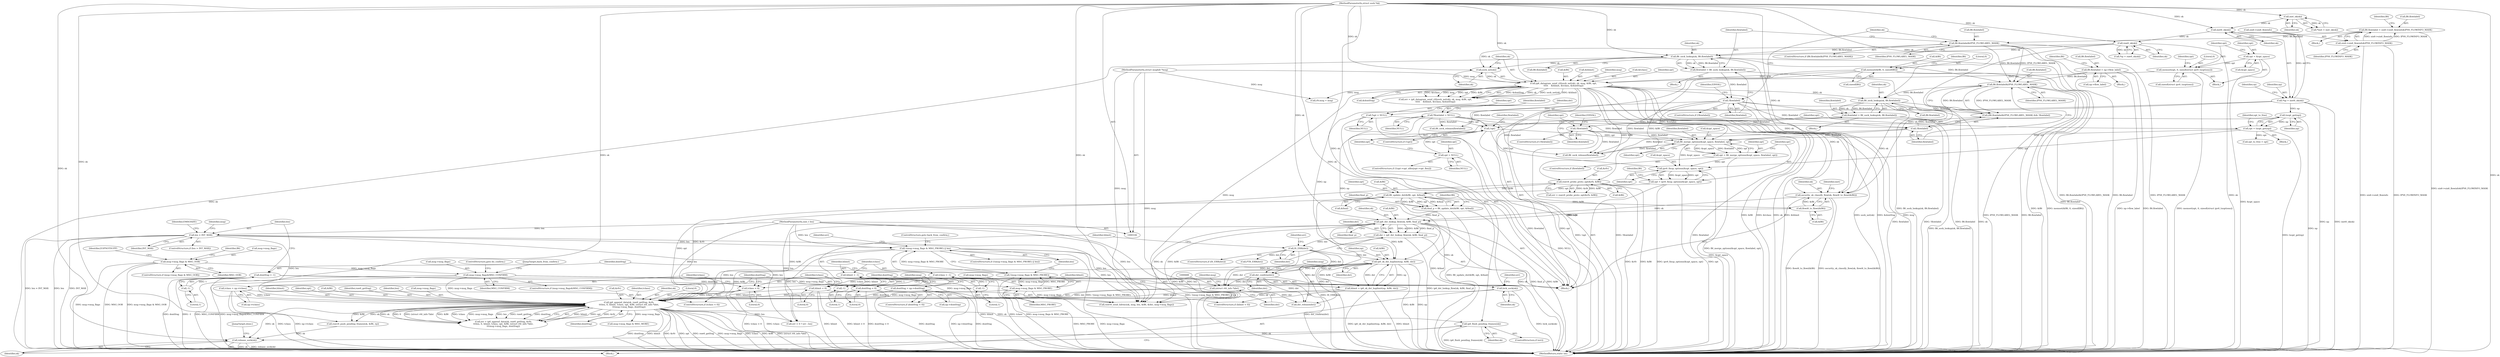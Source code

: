 digraph "0_linux_45f6fad84cc305103b28d73482b344d7f5b76f39_13@pointer" {
"1000696" [label="(Call,ip6_flush_pending_frames(sk))"];
"1000675" [label="(Call,ip6_append_data(sk, raw6_getfrag, &rfv,\n\t\t\tlen, 0, hlimit, tclass, opt, &fl6, (struct rt6_info *)dst,\n\t\t\tmsg->msg_flags, dontfrag))"];
"1000671" [label="(Call,lock_sock(sk))"];
"1000601" [label="(Call,ip6_dst_lookup_flow(sk, &fl6, final_p))"];
"1000585" [label="(Call,security_sk_classify_flow(sk, flowi6_to_flowi(&fl6)))"];
"1000397" [label="(Call,ip6_datagram_send_ctl(sock_net(sk), sk, msg, &fl6, opt,\n\t\t\t\t\t    &hlimit, &tclass, &dontfrag))"];
"1000398" [label="(Call,sock_net(sk))"];
"1000132" [label="(Call,raw6_sk(sk))"];
"1000127" [label="(Call,inet6_sk(sk))"];
"1000122" [label="(Call,inet_sk(sk))"];
"1000107" [label="(MethodParameterIn,struct sock *sk)"];
"1000283" [label="(Call,fl6_sock_lookup(sk, fl6.flowlabel))"];
"1000275" [label="(Call,fl6.flowlabel&IPV6_FLOWLABEL_MASK)"];
"1000265" [label="(Call,fl6.flowlabel = sin6->sin6_flowinfo&IPV6_FLOWINFO_MASK)"];
"1000269" [label="(Call,sin6->sin6_flowinfo&IPV6_FLOWINFO_MASK)"];
"1000108" [label="(MethodParameterIn,struct msghdr *msg)"];
"1000187" [label="(Call,memset(&fl6, 0, sizeof(fl6)))"];
"1000384" [label="(Call,memset(opt, 0, sizeof(struct ipv6_txoptions)))"];
"1000380" [label="(Call,opt = &opt_space)"];
"1000432" [label="(Call,fl6_sock_lookup(sk, fl6.flowlabel))"];
"1000422" [label="(Call,fl6.flowlabel&IPV6_FLOWLABEL_MASK)"];
"1000355" [label="(Call,fl6.flowlabel = np->flow_label)"];
"1000587" [label="(Call,flowi6_to_flowi(&fl6))"];
"1000548" [label="(Call,fl6_update_dst(&fl6, opt, &final))"];
"1000498" [label="(Call,rawv6_probe_proto_opt(&rfv, &fl6))"];
"1000475" [label="(Call,opt = ipv6_fixup_options(&opt_space, opt))"];
"1000477" [label="(Call,ipv6_fixup_options(&opt_space, opt))"];
"1000470" [label="(Call,fl6_merge_options(&opt_space, flowlabel, opt))"];
"1000427" [label="(Call,!flowlabel)"];
"1000289" [label="(Call,!flowlabel)"];
"1000281" [label="(Call,flowlabel = fl6_sock_lookup(sk, fl6.flowlabel))"];
"1000139" [label="(Call,*flowlabel = NULL)"];
"1000438" [label="(Call,!flowlabel)"];
"1000430" [label="(Call,flowlabel = fl6_sock_lookup(sk, fl6.flowlabel))"];
"1000456" [label="(Call,!opt)"];
"1000452" [label="(Call,opt = NULL)"];
"1000135" [label="(Call,*opt = NULL)"];
"1000459" [label="(Call,opt = txopt_get(np))"];
"1000461" [label="(Call,txopt_get(np))"];
"1000125" [label="(Call,*np = inet6_sk(sk))"];
"1000468" [label="(Call,opt = fl6_merge_options(&opt_space, flowlabel, opt))"];
"1000546" [label="(Call,final_p = fl6_update_dst(&fl6, opt, &final))"];
"1000734" [label="(Call,!(msg->msg_flags & MSG_PROBE) || len)"];
"1000735" [label="(Call,!(msg->msg_flags & MSG_PROBE))"];
"1000736" [label="(Call,msg->msg_flags & MSG_PROBE)"];
"1000645" [label="(Call,msg->msg_flags&MSG_CONFIRM)"];
"1000179" [label="(Call,msg->msg_flags & MSG_OOB)"];
"1000172" [label="(Call,len > INT_MAX)"];
"1000109" [label="(MethodParameterIn,size_t len)"];
"1000616" [label="(Call,hlimit < 0)"];
"1000155" [label="(Call,hlimit = -1)"];
"1000157" [label="(Call,-1)"];
"1000619" [label="(Call,hlimit = ip6_sk_dst_hoplimit(np, &fl6, dst))"];
"1000621" [label="(Call,ip6_sk_dst_hoplimit(np, &fl6, dst))"];
"1000607" [label="(Call,IS_ERR(dst))"];
"1000599" [label="(Call,dst = ip6_dst_lookup_flow(sk, &fl6, final_p))"];
"1000630" [label="(Call,tclass = np->tclass)"];
"1000627" [label="(Call,tclass < 0)"];
"1000160" [label="(Call,tclass = -1)"];
"1000162" [label="(Call,-1)"];
"1000687" [label="(Call,(struct rt6_info *)dst)"];
"1000731" [label="(Call,dst_confirm(dst))"];
"1000639" [label="(Call,dontfrag = np->dontfrag)"];
"1000636" [label="(Call,dontfrag < 0)"];
"1000165" [label="(Call,dontfrag = -1)"];
"1000167" [label="(Call,-1)"];
"1000713" [label="(Call,release_sock(sk))"];
"1000716" [label="(Call,dst_release(dst))"];
"1000586" [label="(Identifier,sk)"];
"1000672" [label="(Identifier,sk)"];
"1000674" [label="(Identifier,err)"];
"1000647" [label="(Identifier,msg)"];
"1000416" [label="(Call,fl6_sock_release(flowlabel))"];
"1000714" [label="(Identifier,sk)"];
"1000587" [label="(Call,flowi6_to_flowi(&fl6))"];
"1000427" [label="(Call,!flowlabel)"];
"1000139" [label="(Call,*flowlabel = NULL)"];
"1000126" [label="(Identifier,np)"];
"1000177" [label="(Identifier,EMSGSIZE)"];
"1000127" [label="(Call,inet6_sk(sk))"];
"1000181" [label="(Identifier,msg)"];
"1000599" [label="(Call,dst = ip6_dst_lookup_flow(sk, &fl6, final_p))"];
"1000384" [label="(Call,memset(opt, 0, sizeof(struct ipv6_txoptions)))"];
"1000678" [label="(Call,&rfv)"];
"1000708" [label="(Call,rawv6_push_pending_frames(sk, &fl6, rp))"];
"1000628" [label="(Identifier,tclass)"];
"1000687" [label="(Call,(struct rt6_info *)dst)"];
"1000434" [label="(Call,fl6.flowlabel)"];
"1000135" [label="(Call,*opt = NULL)"];
"1000694" [label="(ControlStructure,if (err))"];
"1000398" [label="(Call,sock_net(sk))"];
"1000683" [label="(Identifier,tclass)"];
"1000733" [label="(ControlStructure,if (!(msg->msg_flags & MSG_PROBE) || len))"];
"1000264" [label="(Block,)"];
"1000461" [label="(Call,txopt_get(np))"];
"1000549" [label="(Call,&fl6)"];
"1000453" [label="(Identifier,opt)"];
"1000157" [label="(Call,-1)"];
"1000676" [label="(Identifier,sk)"];
"1000397" [label="(Call,ip6_datagram_send_ctl(sock_net(sk), sk, msg, &fl6, opt,\n\t\t\t\t\t    &hlimit, &tclass, &dontfrag))"];
"1000496" [label="(Call,err = rawv6_probe_proto_opt(&rfv, &fl6))"];
"1000131" [label="(Identifier,rp)"];
"1000293" [label="(Identifier,EINVAL)"];
"1000681" [label="(Literal,0)"];
"1000382" [label="(Call,&opt_space)"];
"1000421" [label="(Call,(fl6.flowlabel&IPV6_FLOWLABEL_MASK) && !flowlabel)"];
"1000645" [label="(Call,msg->msg_flags&MSG_CONFIRM)"];
"1000546" [label="(Call,final_p = fl6_update_dst(&fl6, opt, &final))"];
"1000724" [label="(Call,err < 0 ? err : len)"];
"1000467" [label="(Identifier,flowlabel)"];
"1000608" [label="(Identifier,dst)"];
"1000277" [label="(Identifier,fl6)"];
"1000747" [label="(MethodReturn,static int)"];
"1000158" [label="(Literal,1)"];
"1000626" [label="(ControlStructure,if (tclass < 0))"];
"1000132" [label="(Call,raw6_sk(sk))"];
"1000125" [label="(Call,*np = inet6_sk(sk))"];
"1000402" [label="(Call,&fl6)"];
"1000689" [label="(Identifier,dst)"];
"1000183" [label="(Identifier,MSG_OOB)"];
"1000443" [label="(ControlStructure,if (!(opt->opt_nflen|opt->opt_flen)))"];
"1000639" [label="(Call,dontfrag = np->dontfrag)"];
"1000144" [label="(Identifier,dst)"];
"1000161" [label="(Identifier,tclass)"];
"1000732" [label="(Identifier,dst)"];
"1000428" [label="(Identifier,flowlabel)"];
"1000696" [label="(Call,ip6_flush_pending_frames(sk))"];
"1000400" [label="(Identifier,sk)"];
"1000649" [label="(Identifier,MSG_CONFIRM)"];
"1000737" [label="(Call,msg->msg_flags)"];
"1000178" [label="(ControlStructure,if (msg->msg_flags & MSG_OOB))"];
"1000629" [label="(Literal,0)"];
"1000632" [label="(Call,np->tclass)"];
"1000719" [label="(Call,fl6_sock_release(flowlabel))"];
"1000422" [label="(Call,fl6.flowlabel&IPV6_FLOWLABEL_MASK)"];
"1000437" [label="(ControlStructure,if (!flowlabel))"];
"1000644" [label="(ControlStructure,if (msg->msg_flags&MSG_CONFIRM))"];
"1000385" [label="(Identifier,opt)"];
"1000459" [label="(Call,opt = txopt_get(np))"];
"1000592" [label="(Identifier,inet)"];
"1000110" [label="(Block,)"];
"1000473" [label="(Identifier,flowlabel)"];
"1000651" [label="(JumpTarget,back_from_confirm:)"];
"1000697" [label="(Identifier,sk)"];
"1000735" [label="(Call,!(msg->msg_flags & MSG_PROBE))"];
"1000611" [label="(Identifier,err)"];
"1000471" [label="(Call,&opt_space)"];
"1000432" [label="(Call,fl6_sock_lookup(sk, fl6.flowlabel))"];
"1000405" [label="(Call,&hlimit)"];
"1000673" [label="(Call,err = ip6_append_data(sk, raw6_getfrag, &rfv,\n\t\t\tlen, 0, hlimit, tclass, opt, &fl6, (struct rt6_info *)dst,\n\t\t\tmsg->msg_flags, dontfrag))"];
"1000187" [label="(Call,memset(&fl6, 0, sizeof(fl6)))"];
"1000636" [label="(Call,dontfrag < 0)"];
"1000477" [label="(Call,ipv6_fixup_options(&opt_space, opt))"];
"1000265" [label="(Call,fl6.flowlabel = sin6->sin6_flowinfo&IPV6_FLOWINFO_MASK)"];
"1000269" [label="(Call,sin6->sin6_flowinfo&IPV6_FLOWINFO_MASK)"];
"1000454" [label="(Identifier,NULL)"];
"1000635" [label="(ControlStructure,if (dontfrag < 0))"];
"1000190" [label="(Literal,0)"];
"1000617" [label="(Identifier,hlimit)"];
"1000160" [label="(Call,tclass = -1)"];
"1000166" [label="(Identifier,dontfrag)"];
"1000356" [label="(Call,fl6.flowlabel)"];
"1000174" [label="(Identifier,INT_MAX)"];
"1000167" [label="(Call,-1)"];
"1000631" [label="(Identifier,tclass)"];
"1000130" [label="(Call,*rp = raw6_sk(sk))"];
"1000486" [label="(Call,rfv.msg = msg)"];
"1000387" [label="(Call,sizeof(struct ipv6_txoptions))"];
"1000501" [label="(Call,&fl6)"];
"1000423" [label="(Call,fl6.flowlabel)"];
"1000691" [label="(Identifier,msg)"];
"1000671" [label="(Call,lock_sock(sk))"];
"1000168" [label="(Literal,1)"];
"1000288" [label="(ControlStructure,if (!flowlabel))"];
"1000107" [label="(MethodParameterIn,struct sock *sk)"];
"1000188" [label="(Call,&fl6)"];
"1000447" [label="(Identifier,opt)"];
"1000455" [label="(ControlStructure,if (!opt))"];
"1000483" [label="(Identifier,fl6)"];
"1000180" [label="(Call,msg->msg_flags)"];
"1000468" [label="(Call,opt = fl6_merge_options(&opt_space, flowlabel, opt))"];
"1000715" [label="(JumpTarget,done:)"];
"1000638" [label="(Literal,0)"];
"1000133" [label="(Identifier,sk)"];
"1000275" [label="(Call,fl6.flowlabel&IPV6_FLOWLABEL_MASK)"];
"1000426" [label="(Identifier,IPV6_FLOWLABEL_MASK)"];
"1000738" [label="(Identifier,msg)"];
"1000616" [label="(Call,hlimit < 0)"];
"1000620" [label="(Identifier,hlimit)"];
"1000109" [label="(MethodParameterIn,size_t len)"];
"1000386" [label="(Literal,0)"];
"1000740" [label="(Identifier,MSG_PROBE)"];
"1000399" [label="(Identifier,sk)"];
"1000618" [label="(Literal,0)"];
"1000607" [label="(Call,IS_ERR(dst))"];
"1000460" [label="(Identifier,opt)"];
"1000136" [label="(Identifier,opt)"];
"1000279" [label="(Identifier,IPV6_FLOWLABEL_MASK)"];
"1000693" [label="(Identifier,dontfrag)"];
"1000155" [label="(Call,hlimit = -1)"];
"1000547" [label="(Identifier,final_p)"];
"1000137" [label="(Identifier,NULL)"];
"1000701" [label="(Call,msg->msg_flags & MSG_MORE)"];
"1000627" [label="(Call,tclass < 0)"];
"1000381" [label="(Identifier,opt)"];
"1000433" [label="(Identifier,sk)"];
"1000637" [label="(Identifier,dontfrag)"];
"1000123" [label="(Identifier,sk)"];
"1000283" [label="(Call,fl6_sock_lookup(sk, fl6.flowlabel))"];
"1000552" [label="(Call,&final)"];
"1000281" [label="(Call,flowlabel = fl6_sock_lookup(sk, fl6.flowlabel))"];
"1000120" [label="(Call,*inet = inet_sk(sk))"];
"1000682" [label="(Identifier,hlimit)"];
"1000401" [label="(Identifier,msg)"];
"1000476" [label="(Identifier,opt)"];
"1000431" [label="(Identifier,flowlabel)"];
"1000463" [label="(Call,opt_to_free = opt)"];
"1000162" [label="(Call,-1)"];
"1000407" [label="(Call,&tclass)"];
"1000359" [label="(Call,np->flow_label)"];
"1000615" [label="(ControlStructure,if (hlimit < 0))"];
"1000442" [label="(Identifier,EINVAL)"];
"1000548" [label="(Call,fl6_update_dst(&fl6, opt, &final))"];
"1000276" [label="(Call,fl6.flowlabel)"];
"1000355" [label="(Call,fl6.flowlabel = np->flow_label)"];
"1000456" [label="(Call,!opt)"];
"1000734" [label="(Call,!(msg->msg_flags & MSG_PROBE) || len)"];
"1000646" [label="(Call,msg->msg_flags)"];
"1000658" [label="(Call,rawv6_send_hdrinc(sk, msg, len, &fl6, &dst, msg->msg_flags))"];
"1000334" [label="(Block,)"];
"1000273" [label="(Identifier,IPV6_FLOWINFO_MASK)"];
"1000605" [label="(Identifier,final_p)"];
"1000602" [label="(Identifier,sk)"];
"1000558" [label="(Identifier,fl6)"];
"1000731" [label="(Call,dst_confirm(dst))"];
"1000480" [label="(Identifier,opt)"];
"1000457" [label="(Identifier,opt)"];
"1000462" [label="(Identifier,np)"];
"1000600" [label="(Identifier,dst)"];
"1000744" [label="(Identifier,err)"];
"1000195" [label="(Identifier,fl6)"];
"1000475" [label="(Call,opt = ipv6_fixup_options(&opt_space, opt))"];
"1000298" [label="(Identifier,sk)"];
"1000619" [label="(Call,hlimit = ip6_sk_dst_hoplimit(np, &fl6, dst))"];
"1000603" [label="(Call,&fl6)"];
"1000588" [label="(Call,&fl6)"];
"1000140" [label="(Identifier,flowlabel)"];
"1000742" [label="(ControlStructure,goto back_from_confirm;)"];
"1000391" [label="(Identifier,opt)"];
"1000430" [label="(Call,flowlabel = fl6_sock_lookup(sk, fl6.flowlabel))"];
"1000179" [label="(Call,msg->msg_flags & MSG_OOB)"];
"1000736" [label="(Call,msg->msg_flags & MSG_PROBE)"];
"1000290" [label="(Identifier,flowlabel)"];
"1000466" [label="(ControlStructure,if (flowlabel))"];
"1000621" [label="(Call,ip6_sk_dst_hoplimit(np, &fl6, dst))"];
"1000641" [label="(Call,np->dontfrag)"];
"1000630" [label="(Call,tclass = np->tclass)"];
"1000128" [label="(Identifier,sk)"];
"1000458" [label="(Block,)"];
"1000429" [label="(Block,)"];
"1000438" [label="(Call,!flowlabel)"];
"1000670" [label="(Block,)"];
"1000280" [label="(Block,)"];
"1000365" [label="(Identifier,fl6)"];
"1000684" [label="(Identifier,opt)"];
"1000379" [label="(Block,)"];
"1000498" [label="(Call,rawv6_probe_proto_opt(&rfv, &fl6))"];
"1000685" [label="(Call,&fl6)"];
"1000186" [label="(Identifier,EOPNOTSUPP)"];
"1000677" [label="(Identifier,raw6_getfrag)"];
"1000171" [label="(ControlStructure,if (len > INT_MAX))"];
"1000499" [label="(Call,&rfv)"];
"1000156" [label="(Identifier,hlimit)"];
"1000675" [label="(Call,ip6_append_data(sk, raw6_getfrag, &rfv,\n\t\t\tlen, 0, hlimit, tclass, opt, &fl6, (struct rt6_info *)dst,\n\t\t\tmsg->msg_flags, dontfrag))"];
"1000270" [label="(Call,sin6->sin6_flowinfo)"];
"1000650" [label="(ControlStructure,goto do_confirm;)"];
"1000173" [label="(Identifier,len)"];
"1000172" [label="(Call,len > INT_MAX)"];
"1000640" [label="(Identifier,dontfrag)"];
"1000122" [label="(Call,inet_sk(sk))"];
"1000439" [label="(Identifier,flowlabel)"];
"1000606" [label="(ControlStructure,if (IS_ERR(dst)))"];
"1000141" [label="(Identifier,NULL)"];
"1000741" [label="(Identifier,len)"];
"1000163" [label="(Literal,1)"];
"1000404" [label="(Identifier,opt)"];
"1000551" [label="(Identifier,opt)"];
"1000452" [label="(Call,opt = NULL)"];
"1000469" [label="(Identifier,opt)"];
"1000622" [label="(Identifier,np)"];
"1000623" [label="(Call,&fl6)"];
"1000601" [label="(Call,ip6_dst_lookup_flow(sk, &fl6, final_p))"];
"1000470" [label="(Call,fl6_merge_options(&opt_space, flowlabel, opt))"];
"1000409" [label="(Call,&dontfrag)"];
"1000284" [label="(Identifier,sk)"];
"1000464" [label="(Identifier,opt_to_free)"];
"1000380" [label="(Call,opt = &opt_space)"];
"1000478" [label="(Call,&opt_space)"];
"1000713" [label="(Call,release_sock(sk))"];
"1000189" [label="(Identifier,fl6)"];
"1000266" [label="(Call,fl6.flowlabel)"];
"1000625" [label="(Identifier,dst)"];
"1000680" [label="(Identifier,len)"];
"1000395" [label="(Call,err = ip6_datagram_send_ctl(sock_net(sk), sk, msg, &fl6, opt,\n\t\t\t\t\t    &hlimit, &tclass, &dontfrag))"];
"1000285" [label="(Call,fl6.flowlabel)"];
"1000612" [label="(Call,PTR_ERR(dst))"];
"1000474" [label="(Identifier,opt)"];
"1000165" [label="(Call,dontfrag = -1)"];
"1000690" [label="(Call,msg->msg_flags)"];
"1000585" [label="(Call,security_sk_classify_flow(sk, flowi6_to_flowi(&fl6)))"];
"1000108" [label="(MethodParameterIn,struct msghdr *msg)"];
"1000289" [label="(Call,!flowlabel)"];
"1000274" [label="(ControlStructure,if (fl6.flowlabel&IPV6_FLOWLABEL_MASK))"];
"1000191" [label="(Call,sizeof(fl6))"];
"1000282" [label="(Identifier,flowlabel)"];
"1000696" -> "1000694"  [label="AST: "];
"1000696" -> "1000697"  [label="CFG: "];
"1000697" -> "1000696"  [label="AST: "];
"1000714" -> "1000696"  [label="CFG: "];
"1000696" -> "1000747"  [label="DDG: ip6_flush_pending_frames(sk)"];
"1000675" -> "1000696"  [label="DDG: sk"];
"1000107" -> "1000696"  [label="DDG: sk"];
"1000696" -> "1000713"  [label="DDG: sk"];
"1000675" -> "1000673"  [label="AST: "];
"1000675" -> "1000693"  [label="CFG: "];
"1000676" -> "1000675"  [label="AST: "];
"1000677" -> "1000675"  [label="AST: "];
"1000678" -> "1000675"  [label="AST: "];
"1000680" -> "1000675"  [label="AST: "];
"1000681" -> "1000675"  [label="AST: "];
"1000682" -> "1000675"  [label="AST: "];
"1000683" -> "1000675"  [label="AST: "];
"1000684" -> "1000675"  [label="AST: "];
"1000685" -> "1000675"  [label="AST: "];
"1000687" -> "1000675"  [label="AST: "];
"1000690" -> "1000675"  [label="AST: "];
"1000693" -> "1000675"  [label="AST: "];
"1000673" -> "1000675"  [label="CFG: "];
"1000675" -> "1000747"  [label="DDG: dontfrag"];
"1000675" -> "1000747"  [label="DDG: hlimit"];
"1000675" -> "1000747"  [label="DDG: &rfv"];
"1000675" -> "1000747"  [label="DDG: opt"];
"1000675" -> "1000747"  [label="DDG: raw6_getfrag"];
"1000675" -> "1000747"  [label="DDG: msg->msg_flags"];
"1000675" -> "1000747"  [label="DDG: tclass"];
"1000675" -> "1000747"  [label="DDG: &fl6"];
"1000675" -> "1000747"  [label="DDG: (struct rt6_info *)dst"];
"1000675" -> "1000673"  [label="DDG: hlimit"];
"1000675" -> "1000673"  [label="DDG: opt"];
"1000675" -> "1000673"  [label="DDG: &rfv"];
"1000675" -> "1000673"  [label="DDG: sk"];
"1000675" -> "1000673"  [label="DDG: 0"];
"1000675" -> "1000673"  [label="DDG: (struct rt6_info *)dst"];
"1000675" -> "1000673"  [label="DDG: &fl6"];
"1000675" -> "1000673"  [label="DDG: tclass"];
"1000675" -> "1000673"  [label="DDG: msg->msg_flags"];
"1000675" -> "1000673"  [label="DDG: len"];
"1000675" -> "1000673"  [label="DDG: raw6_getfrag"];
"1000675" -> "1000673"  [label="DDG: dontfrag"];
"1000671" -> "1000675"  [label="DDG: sk"];
"1000107" -> "1000675"  [label="DDG: sk"];
"1000498" -> "1000675"  [label="DDG: &rfv"];
"1000734" -> "1000675"  [label="DDG: len"];
"1000172" -> "1000675"  [label="DDG: len"];
"1000109" -> "1000675"  [label="DDG: len"];
"1000616" -> "1000675"  [label="DDG: hlimit"];
"1000619" -> "1000675"  [label="DDG: hlimit"];
"1000630" -> "1000675"  [label="DDG: tclass"];
"1000627" -> "1000675"  [label="DDG: tclass"];
"1000548" -> "1000675"  [label="DDG: opt"];
"1000621" -> "1000675"  [label="DDG: &fl6"];
"1000601" -> "1000675"  [label="DDG: &fl6"];
"1000687" -> "1000675"  [label="DDG: dst"];
"1000645" -> "1000675"  [label="DDG: msg->msg_flags"];
"1000736" -> "1000675"  [label="DDG: msg->msg_flags"];
"1000639" -> "1000675"  [label="DDG: dontfrag"];
"1000636" -> "1000675"  [label="DDG: dontfrag"];
"1000675" -> "1000701"  [label="DDG: msg->msg_flags"];
"1000675" -> "1000708"  [label="DDG: sk"];
"1000675" -> "1000708"  [label="DDG: &fl6"];
"1000675" -> "1000713"  [label="DDG: sk"];
"1000675" -> "1000724"  [label="DDG: len"];
"1000671" -> "1000670"  [label="AST: "];
"1000671" -> "1000672"  [label="CFG: "];
"1000672" -> "1000671"  [label="AST: "];
"1000674" -> "1000671"  [label="CFG: "];
"1000671" -> "1000747"  [label="DDG: lock_sock(sk)"];
"1000601" -> "1000671"  [label="DDG: sk"];
"1000107" -> "1000671"  [label="DDG: sk"];
"1000601" -> "1000599"  [label="AST: "];
"1000601" -> "1000605"  [label="CFG: "];
"1000602" -> "1000601"  [label="AST: "];
"1000603" -> "1000601"  [label="AST: "];
"1000605" -> "1000601"  [label="AST: "];
"1000599" -> "1000601"  [label="CFG: "];
"1000601" -> "1000747"  [label="DDG: sk"];
"1000601" -> "1000747"  [label="DDG: final_p"];
"1000601" -> "1000747"  [label="DDG: &fl6"];
"1000601" -> "1000599"  [label="DDG: sk"];
"1000601" -> "1000599"  [label="DDG: &fl6"];
"1000601" -> "1000599"  [label="DDG: final_p"];
"1000585" -> "1000601"  [label="DDG: sk"];
"1000107" -> "1000601"  [label="DDG: sk"];
"1000587" -> "1000601"  [label="DDG: &fl6"];
"1000546" -> "1000601"  [label="DDG: final_p"];
"1000601" -> "1000621"  [label="DDG: &fl6"];
"1000601" -> "1000658"  [label="DDG: sk"];
"1000601" -> "1000658"  [label="DDG: &fl6"];
"1000585" -> "1000110"  [label="AST: "];
"1000585" -> "1000587"  [label="CFG: "];
"1000586" -> "1000585"  [label="AST: "];
"1000587" -> "1000585"  [label="AST: "];
"1000592" -> "1000585"  [label="CFG: "];
"1000585" -> "1000747"  [label="DDG: flowi6_to_flowi(&fl6)"];
"1000585" -> "1000747"  [label="DDG: security_sk_classify_flow(sk, flowi6_to_flowi(&fl6))"];
"1000397" -> "1000585"  [label="DDG: sk"];
"1000283" -> "1000585"  [label="DDG: sk"];
"1000432" -> "1000585"  [label="DDG: sk"];
"1000132" -> "1000585"  [label="DDG: sk"];
"1000107" -> "1000585"  [label="DDG: sk"];
"1000587" -> "1000585"  [label="DDG: &fl6"];
"1000397" -> "1000395"  [label="AST: "];
"1000397" -> "1000409"  [label="CFG: "];
"1000398" -> "1000397"  [label="AST: "];
"1000400" -> "1000397"  [label="AST: "];
"1000401" -> "1000397"  [label="AST: "];
"1000402" -> "1000397"  [label="AST: "];
"1000404" -> "1000397"  [label="AST: "];
"1000405" -> "1000397"  [label="AST: "];
"1000407" -> "1000397"  [label="AST: "];
"1000409" -> "1000397"  [label="AST: "];
"1000395" -> "1000397"  [label="CFG: "];
"1000397" -> "1000747"  [label="DDG: &hlimit"];
"1000397" -> "1000747"  [label="DDG: sock_net(sk)"];
"1000397" -> "1000747"  [label="DDG: &dontfrag"];
"1000397" -> "1000747"  [label="DDG: msg"];
"1000397" -> "1000747"  [label="DDG: opt"];
"1000397" -> "1000747"  [label="DDG: &fl6"];
"1000397" -> "1000747"  [label="DDG: &tclass"];
"1000397" -> "1000747"  [label="DDG: sk"];
"1000397" -> "1000395"  [label="DDG: &dontfrag"];
"1000397" -> "1000395"  [label="DDG: sk"];
"1000397" -> "1000395"  [label="DDG: sock_net(sk)"];
"1000397" -> "1000395"  [label="DDG: &hlimit"];
"1000397" -> "1000395"  [label="DDG: &tclass"];
"1000397" -> "1000395"  [label="DDG: msg"];
"1000397" -> "1000395"  [label="DDG: opt"];
"1000397" -> "1000395"  [label="DDG: &fl6"];
"1000398" -> "1000397"  [label="DDG: sk"];
"1000107" -> "1000397"  [label="DDG: sk"];
"1000108" -> "1000397"  [label="DDG: msg"];
"1000187" -> "1000397"  [label="DDG: &fl6"];
"1000384" -> "1000397"  [label="DDG: opt"];
"1000397" -> "1000432"  [label="DDG: sk"];
"1000397" -> "1000456"  [label="DDG: opt"];
"1000397" -> "1000486"  [label="DDG: msg"];
"1000397" -> "1000498"  [label="DDG: &fl6"];
"1000397" -> "1000658"  [label="DDG: msg"];
"1000398" -> "1000399"  [label="CFG: "];
"1000399" -> "1000398"  [label="AST: "];
"1000400" -> "1000398"  [label="CFG: "];
"1000132" -> "1000398"  [label="DDG: sk"];
"1000283" -> "1000398"  [label="DDG: sk"];
"1000107" -> "1000398"  [label="DDG: sk"];
"1000132" -> "1000130"  [label="AST: "];
"1000132" -> "1000133"  [label="CFG: "];
"1000133" -> "1000132"  [label="AST: "];
"1000130" -> "1000132"  [label="CFG: "];
"1000132" -> "1000747"  [label="DDG: sk"];
"1000132" -> "1000130"  [label="DDG: sk"];
"1000127" -> "1000132"  [label="DDG: sk"];
"1000107" -> "1000132"  [label="DDG: sk"];
"1000132" -> "1000283"  [label="DDG: sk"];
"1000127" -> "1000125"  [label="AST: "];
"1000127" -> "1000128"  [label="CFG: "];
"1000128" -> "1000127"  [label="AST: "];
"1000125" -> "1000127"  [label="CFG: "];
"1000127" -> "1000125"  [label="DDG: sk"];
"1000122" -> "1000127"  [label="DDG: sk"];
"1000107" -> "1000127"  [label="DDG: sk"];
"1000122" -> "1000120"  [label="AST: "];
"1000122" -> "1000123"  [label="CFG: "];
"1000123" -> "1000122"  [label="AST: "];
"1000120" -> "1000122"  [label="CFG: "];
"1000122" -> "1000120"  [label="DDG: sk"];
"1000107" -> "1000122"  [label="DDG: sk"];
"1000107" -> "1000106"  [label="AST: "];
"1000107" -> "1000747"  [label="DDG: sk"];
"1000107" -> "1000283"  [label="DDG: sk"];
"1000107" -> "1000432"  [label="DDG: sk"];
"1000107" -> "1000658"  [label="DDG: sk"];
"1000107" -> "1000708"  [label="DDG: sk"];
"1000107" -> "1000713"  [label="DDG: sk"];
"1000283" -> "1000281"  [label="AST: "];
"1000283" -> "1000285"  [label="CFG: "];
"1000284" -> "1000283"  [label="AST: "];
"1000285" -> "1000283"  [label="AST: "];
"1000281" -> "1000283"  [label="CFG: "];
"1000283" -> "1000747"  [label="DDG: fl6.flowlabel"];
"1000283" -> "1000747"  [label="DDG: sk"];
"1000283" -> "1000281"  [label="DDG: sk"];
"1000283" -> "1000281"  [label="DDG: fl6.flowlabel"];
"1000275" -> "1000283"  [label="DDG: fl6.flowlabel"];
"1000283" -> "1000422"  [label="DDG: fl6.flowlabel"];
"1000275" -> "1000274"  [label="AST: "];
"1000275" -> "1000279"  [label="CFG: "];
"1000276" -> "1000275"  [label="AST: "];
"1000279" -> "1000275"  [label="AST: "];
"1000282" -> "1000275"  [label="CFG: "];
"1000298" -> "1000275"  [label="CFG: "];
"1000275" -> "1000747"  [label="DDG: fl6.flowlabel&IPV6_FLOWLABEL_MASK"];
"1000275" -> "1000747"  [label="DDG: fl6.flowlabel"];
"1000275" -> "1000747"  [label="DDG: IPV6_FLOWLABEL_MASK"];
"1000265" -> "1000275"  [label="DDG: fl6.flowlabel"];
"1000275" -> "1000422"  [label="DDG: fl6.flowlabel"];
"1000275" -> "1000422"  [label="DDG: IPV6_FLOWLABEL_MASK"];
"1000265" -> "1000264"  [label="AST: "];
"1000265" -> "1000269"  [label="CFG: "];
"1000266" -> "1000265"  [label="AST: "];
"1000269" -> "1000265"  [label="AST: "];
"1000277" -> "1000265"  [label="CFG: "];
"1000265" -> "1000747"  [label="DDG: sin6->sin6_flowinfo&IPV6_FLOWINFO_MASK"];
"1000269" -> "1000265"  [label="DDG: sin6->sin6_flowinfo"];
"1000269" -> "1000265"  [label="DDG: IPV6_FLOWINFO_MASK"];
"1000269" -> "1000273"  [label="CFG: "];
"1000270" -> "1000269"  [label="AST: "];
"1000273" -> "1000269"  [label="AST: "];
"1000269" -> "1000747"  [label="DDG: IPV6_FLOWINFO_MASK"];
"1000269" -> "1000747"  [label="DDG: sin6->sin6_flowinfo"];
"1000108" -> "1000106"  [label="AST: "];
"1000108" -> "1000747"  [label="DDG: msg"];
"1000108" -> "1000486"  [label="DDG: msg"];
"1000108" -> "1000658"  [label="DDG: msg"];
"1000187" -> "1000110"  [label="AST: "];
"1000187" -> "1000191"  [label="CFG: "];
"1000188" -> "1000187"  [label="AST: "];
"1000190" -> "1000187"  [label="AST: "];
"1000191" -> "1000187"  [label="AST: "];
"1000195" -> "1000187"  [label="CFG: "];
"1000187" -> "1000747"  [label="DDG: &fl6"];
"1000187" -> "1000747"  [label="DDG: memset(&fl6, 0, sizeof(fl6))"];
"1000187" -> "1000498"  [label="DDG: &fl6"];
"1000384" -> "1000379"  [label="AST: "];
"1000384" -> "1000387"  [label="CFG: "];
"1000385" -> "1000384"  [label="AST: "];
"1000386" -> "1000384"  [label="AST: "];
"1000387" -> "1000384"  [label="AST: "];
"1000391" -> "1000384"  [label="CFG: "];
"1000384" -> "1000747"  [label="DDG: memset(opt, 0, sizeof(struct ipv6_txoptions))"];
"1000380" -> "1000384"  [label="DDG: opt"];
"1000380" -> "1000379"  [label="AST: "];
"1000380" -> "1000382"  [label="CFG: "];
"1000381" -> "1000380"  [label="AST: "];
"1000382" -> "1000380"  [label="AST: "];
"1000385" -> "1000380"  [label="CFG: "];
"1000380" -> "1000747"  [label="DDG: &opt_space"];
"1000432" -> "1000430"  [label="AST: "];
"1000432" -> "1000434"  [label="CFG: "];
"1000433" -> "1000432"  [label="AST: "];
"1000434" -> "1000432"  [label="AST: "];
"1000430" -> "1000432"  [label="CFG: "];
"1000432" -> "1000747"  [label="DDG: fl6.flowlabel"];
"1000432" -> "1000747"  [label="DDG: sk"];
"1000432" -> "1000430"  [label="DDG: sk"];
"1000432" -> "1000430"  [label="DDG: fl6.flowlabel"];
"1000422" -> "1000432"  [label="DDG: fl6.flowlabel"];
"1000422" -> "1000421"  [label="AST: "];
"1000422" -> "1000426"  [label="CFG: "];
"1000423" -> "1000422"  [label="AST: "];
"1000426" -> "1000422"  [label="AST: "];
"1000428" -> "1000422"  [label="CFG: "];
"1000421" -> "1000422"  [label="CFG: "];
"1000422" -> "1000747"  [label="DDG: IPV6_FLOWLABEL_MASK"];
"1000422" -> "1000747"  [label="DDG: fl6.flowlabel"];
"1000422" -> "1000421"  [label="DDG: fl6.flowlabel"];
"1000422" -> "1000421"  [label="DDG: IPV6_FLOWLABEL_MASK"];
"1000355" -> "1000422"  [label="DDG: fl6.flowlabel"];
"1000355" -> "1000334"  [label="AST: "];
"1000355" -> "1000359"  [label="CFG: "];
"1000356" -> "1000355"  [label="AST: "];
"1000359" -> "1000355"  [label="AST: "];
"1000365" -> "1000355"  [label="CFG: "];
"1000355" -> "1000747"  [label="DDG: fl6.flowlabel"];
"1000355" -> "1000747"  [label="DDG: np->flow_label"];
"1000587" -> "1000588"  [label="CFG: "];
"1000588" -> "1000587"  [label="AST: "];
"1000548" -> "1000587"  [label="DDG: &fl6"];
"1000548" -> "1000546"  [label="AST: "];
"1000548" -> "1000552"  [label="CFG: "];
"1000549" -> "1000548"  [label="AST: "];
"1000551" -> "1000548"  [label="AST: "];
"1000552" -> "1000548"  [label="AST: "];
"1000546" -> "1000548"  [label="CFG: "];
"1000548" -> "1000747"  [label="DDG: opt"];
"1000548" -> "1000747"  [label="DDG: &final"];
"1000548" -> "1000546"  [label="DDG: &fl6"];
"1000548" -> "1000546"  [label="DDG: opt"];
"1000548" -> "1000546"  [label="DDG: &final"];
"1000498" -> "1000548"  [label="DDG: &fl6"];
"1000475" -> "1000548"  [label="DDG: opt"];
"1000498" -> "1000496"  [label="AST: "];
"1000498" -> "1000501"  [label="CFG: "];
"1000499" -> "1000498"  [label="AST: "];
"1000501" -> "1000498"  [label="AST: "];
"1000496" -> "1000498"  [label="CFG: "];
"1000498" -> "1000747"  [label="DDG: &rfv"];
"1000498" -> "1000747"  [label="DDG: &fl6"];
"1000498" -> "1000496"  [label="DDG: &rfv"];
"1000498" -> "1000496"  [label="DDG: &fl6"];
"1000475" -> "1000110"  [label="AST: "];
"1000475" -> "1000477"  [label="CFG: "];
"1000476" -> "1000475"  [label="AST: "];
"1000477" -> "1000475"  [label="AST: "];
"1000483" -> "1000475"  [label="CFG: "];
"1000475" -> "1000747"  [label="DDG: opt"];
"1000475" -> "1000747"  [label="DDG: ipv6_fixup_options(&opt_space, opt)"];
"1000477" -> "1000475"  [label="DDG: &opt_space"];
"1000477" -> "1000475"  [label="DDG: opt"];
"1000477" -> "1000480"  [label="CFG: "];
"1000478" -> "1000477"  [label="AST: "];
"1000480" -> "1000477"  [label="AST: "];
"1000477" -> "1000747"  [label="DDG: &opt_space"];
"1000470" -> "1000477"  [label="DDG: &opt_space"];
"1000468" -> "1000477"  [label="DDG: opt"];
"1000456" -> "1000477"  [label="DDG: opt"];
"1000459" -> "1000477"  [label="DDG: opt"];
"1000470" -> "1000468"  [label="AST: "];
"1000470" -> "1000474"  [label="CFG: "];
"1000471" -> "1000470"  [label="AST: "];
"1000473" -> "1000470"  [label="AST: "];
"1000474" -> "1000470"  [label="AST: "];
"1000468" -> "1000470"  [label="CFG: "];
"1000470" -> "1000468"  [label="DDG: &opt_space"];
"1000470" -> "1000468"  [label="DDG: flowlabel"];
"1000470" -> "1000468"  [label="DDG: opt"];
"1000427" -> "1000470"  [label="DDG: flowlabel"];
"1000289" -> "1000470"  [label="DDG: flowlabel"];
"1000139" -> "1000470"  [label="DDG: flowlabel"];
"1000438" -> "1000470"  [label="DDG: flowlabel"];
"1000456" -> "1000470"  [label="DDG: opt"];
"1000459" -> "1000470"  [label="DDG: opt"];
"1000470" -> "1000719"  [label="DDG: flowlabel"];
"1000427" -> "1000421"  [label="AST: "];
"1000427" -> "1000428"  [label="CFG: "];
"1000428" -> "1000427"  [label="AST: "];
"1000421" -> "1000427"  [label="CFG: "];
"1000427" -> "1000421"  [label="DDG: flowlabel"];
"1000289" -> "1000427"  [label="DDG: flowlabel"];
"1000139" -> "1000427"  [label="DDG: flowlabel"];
"1000427" -> "1000719"  [label="DDG: flowlabel"];
"1000289" -> "1000288"  [label="AST: "];
"1000289" -> "1000290"  [label="CFG: "];
"1000290" -> "1000289"  [label="AST: "];
"1000293" -> "1000289"  [label="CFG: "];
"1000298" -> "1000289"  [label="CFG: "];
"1000289" -> "1000747"  [label="DDG: flowlabel"];
"1000289" -> "1000747"  [label="DDG: !flowlabel"];
"1000281" -> "1000289"  [label="DDG: flowlabel"];
"1000289" -> "1000416"  [label="DDG: flowlabel"];
"1000289" -> "1000421"  [label="DDG: !flowlabel"];
"1000289" -> "1000719"  [label="DDG: flowlabel"];
"1000281" -> "1000280"  [label="AST: "];
"1000282" -> "1000281"  [label="AST: "];
"1000290" -> "1000281"  [label="CFG: "];
"1000281" -> "1000747"  [label="DDG: fl6_sock_lookup(sk, fl6.flowlabel)"];
"1000139" -> "1000110"  [label="AST: "];
"1000139" -> "1000141"  [label="CFG: "];
"1000140" -> "1000139"  [label="AST: "];
"1000141" -> "1000139"  [label="AST: "];
"1000144" -> "1000139"  [label="CFG: "];
"1000139" -> "1000747"  [label="DDG: flowlabel"];
"1000139" -> "1000416"  [label="DDG: flowlabel"];
"1000139" -> "1000719"  [label="DDG: flowlabel"];
"1000438" -> "1000437"  [label="AST: "];
"1000438" -> "1000439"  [label="CFG: "];
"1000439" -> "1000438"  [label="AST: "];
"1000442" -> "1000438"  [label="CFG: "];
"1000447" -> "1000438"  [label="CFG: "];
"1000438" -> "1000747"  [label="DDG: !flowlabel"];
"1000438" -> "1000747"  [label="DDG: flowlabel"];
"1000430" -> "1000438"  [label="DDG: flowlabel"];
"1000438" -> "1000719"  [label="DDG: flowlabel"];
"1000430" -> "1000429"  [label="AST: "];
"1000431" -> "1000430"  [label="AST: "];
"1000439" -> "1000430"  [label="CFG: "];
"1000430" -> "1000747"  [label="DDG: fl6_sock_lookup(sk, fl6.flowlabel)"];
"1000456" -> "1000455"  [label="AST: "];
"1000456" -> "1000457"  [label="CFG: "];
"1000457" -> "1000456"  [label="AST: "];
"1000460" -> "1000456"  [label="CFG: "];
"1000467" -> "1000456"  [label="CFG: "];
"1000456" -> "1000747"  [label="DDG: !opt"];
"1000452" -> "1000456"  [label="DDG: opt"];
"1000135" -> "1000456"  [label="DDG: opt"];
"1000452" -> "1000443"  [label="AST: "];
"1000452" -> "1000454"  [label="CFG: "];
"1000453" -> "1000452"  [label="AST: "];
"1000454" -> "1000452"  [label="AST: "];
"1000457" -> "1000452"  [label="CFG: "];
"1000452" -> "1000747"  [label="DDG: NULL"];
"1000135" -> "1000110"  [label="AST: "];
"1000135" -> "1000137"  [label="CFG: "];
"1000136" -> "1000135"  [label="AST: "];
"1000137" -> "1000135"  [label="AST: "];
"1000140" -> "1000135"  [label="CFG: "];
"1000135" -> "1000747"  [label="DDG: opt"];
"1000459" -> "1000458"  [label="AST: "];
"1000459" -> "1000461"  [label="CFG: "];
"1000460" -> "1000459"  [label="AST: "];
"1000461" -> "1000459"  [label="AST: "];
"1000464" -> "1000459"  [label="CFG: "];
"1000459" -> "1000747"  [label="DDG: txopt_get(np)"];
"1000461" -> "1000459"  [label="DDG: np"];
"1000459" -> "1000463"  [label="DDG: opt"];
"1000461" -> "1000462"  [label="CFG: "];
"1000462" -> "1000461"  [label="AST: "];
"1000461" -> "1000747"  [label="DDG: np"];
"1000125" -> "1000461"  [label="DDG: np"];
"1000461" -> "1000621"  [label="DDG: np"];
"1000125" -> "1000110"  [label="AST: "];
"1000126" -> "1000125"  [label="AST: "];
"1000131" -> "1000125"  [label="CFG: "];
"1000125" -> "1000747"  [label="DDG: np"];
"1000125" -> "1000747"  [label="DDG: inet6_sk(sk)"];
"1000125" -> "1000621"  [label="DDG: np"];
"1000468" -> "1000466"  [label="AST: "];
"1000469" -> "1000468"  [label="AST: "];
"1000476" -> "1000468"  [label="CFG: "];
"1000468" -> "1000747"  [label="DDG: fl6_merge_options(&opt_space, flowlabel, opt)"];
"1000546" -> "1000110"  [label="AST: "];
"1000547" -> "1000546"  [label="AST: "];
"1000558" -> "1000546"  [label="CFG: "];
"1000546" -> "1000747"  [label="DDG: fl6_update_dst(&fl6, opt, &final)"];
"1000734" -> "1000733"  [label="AST: "];
"1000734" -> "1000735"  [label="CFG: "];
"1000734" -> "1000741"  [label="CFG: "];
"1000735" -> "1000734"  [label="AST: "];
"1000741" -> "1000734"  [label="AST: "];
"1000742" -> "1000734"  [label="CFG: "];
"1000744" -> "1000734"  [label="CFG: "];
"1000734" -> "1000747"  [label="DDG: !(msg->msg_flags & MSG_PROBE)"];
"1000734" -> "1000747"  [label="DDG: !(msg->msg_flags & MSG_PROBE) || len"];
"1000734" -> "1000658"  [label="DDG: len"];
"1000734" -> "1000724"  [label="DDG: len"];
"1000735" -> "1000734"  [label="DDG: msg->msg_flags & MSG_PROBE"];
"1000172" -> "1000734"  [label="DDG: len"];
"1000109" -> "1000734"  [label="DDG: len"];
"1000735" -> "1000736"  [label="CFG: "];
"1000736" -> "1000735"  [label="AST: "];
"1000741" -> "1000735"  [label="CFG: "];
"1000735" -> "1000747"  [label="DDG: msg->msg_flags & MSG_PROBE"];
"1000736" -> "1000735"  [label="DDG: msg->msg_flags"];
"1000736" -> "1000735"  [label="DDG: MSG_PROBE"];
"1000736" -> "1000740"  [label="CFG: "];
"1000737" -> "1000736"  [label="AST: "];
"1000740" -> "1000736"  [label="AST: "];
"1000736" -> "1000747"  [label="DDG: MSG_PROBE"];
"1000736" -> "1000747"  [label="DDG: msg->msg_flags"];
"1000736" -> "1000658"  [label="DDG: msg->msg_flags"];
"1000645" -> "1000736"  [label="DDG: msg->msg_flags"];
"1000645" -> "1000644"  [label="AST: "];
"1000645" -> "1000649"  [label="CFG: "];
"1000646" -> "1000645"  [label="AST: "];
"1000649" -> "1000645"  [label="AST: "];
"1000650" -> "1000645"  [label="CFG: "];
"1000651" -> "1000645"  [label="CFG: "];
"1000645" -> "1000747"  [label="DDG: MSG_CONFIRM"];
"1000645" -> "1000747"  [label="DDG: msg->msg_flags&MSG_CONFIRM"];
"1000179" -> "1000645"  [label="DDG: msg->msg_flags"];
"1000645" -> "1000658"  [label="DDG: msg->msg_flags"];
"1000179" -> "1000178"  [label="AST: "];
"1000179" -> "1000183"  [label="CFG: "];
"1000180" -> "1000179"  [label="AST: "];
"1000183" -> "1000179"  [label="AST: "];
"1000186" -> "1000179"  [label="CFG: "];
"1000189" -> "1000179"  [label="CFG: "];
"1000179" -> "1000747"  [label="DDG: msg->msg_flags & MSG_OOB"];
"1000179" -> "1000747"  [label="DDG: msg->msg_flags"];
"1000179" -> "1000747"  [label="DDG: MSG_OOB"];
"1000172" -> "1000171"  [label="AST: "];
"1000172" -> "1000174"  [label="CFG: "];
"1000173" -> "1000172"  [label="AST: "];
"1000174" -> "1000172"  [label="AST: "];
"1000177" -> "1000172"  [label="CFG: "];
"1000181" -> "1000172"  [label="CFG: "];
"1000172" -> "1000747"  [label="DDG: len > INT_MAX"];
"1000172" -> "1000747"  [label="DDG: len"];
"1000172" -> "1000747"  [label="DDG: INT_MAX"];
"1000109" -> "1000172"  [label="DDG: len"];
"1000172" -> "1000658"  [label="DDG: len"];
"1000172" -> "1000724"  [label="DDG: len"];
"1000109" -> "1000106"  [label="AST: "];
"1000109" -> "1000747"  [label="DDG: len"];
"1000109" -> "1000658"  [label="DDG: len"];
"1000109" -> "1000724"  [label="DDG: len"];
"1000616" -> "1000615"  [label="AST: "];
"1000616" -> "1000618"  [label="CFG: "];
"1000617" -> "1000616"  [label="AST: "];
"1000618" -> "1000616"  [label="AST: "];
"1000620" -> "1000616"  [label="CFG: "];
"1000628" -> "1000616"  [label="CFG: "];
"1000616" -> "1000747"  [label="DDG: hlimit"];
"1000616" -> "1000747"  [label="DDG: hlimit < 0"];
"1000155" -> "1000616"  [label="DDG: hlimit"];
"1000155" -> "1000110"  [label="AST: "];
"1000155" -> "1000157"  [label="CFG: "];
"1000156" -> "1000155"  [label="AST: "];
"1000157" -> "1000155"  [label="AST: "];
"1000161" -> "1000155"  [label="CFG: "];
"1000155" -> "1000747"  [label="DDG: hlimit"];
"1000157" -> "1000155"  [label="DDG: 1"];
"1000157" -> "1000158"  [label="CFG: "];
"1000158" -> "1000157"  [label="AST: "];
"1000619" -> "1000615"  [label="AST: "];
"1000619" -> "1000621"  [label="CFG: "];
"1000620" -> "1000619"  [label="AST: "];
"1000621" -> "1000619"  [label="AST: "];
"1000628" -> "1000619"  [label="CFG: "];
"1000619" -> "1000747"  [label="DDG: ip6_sk_dst_hoplimit(np, &fl6, dst)"];
"1000619" -> "1000747"  [label="DDG: hlimit"];
"1000621" -> "1000619"  [label="DDG: np"];
"1000621" -> "1000619"  [label="DDG: &fl6"];
"1000621" -> "1000619"  [label="DDG: dst"];
"1000621" -> "1000625"  [label="CFG: "];
"1000622" -> "1000621"  [label="AST: "];
"1000623" -> "1000621"  [label="AST: "];
"1000625" -> "1000621"  [label="AST: "];
"1000621" -> "1000747"  [label="DDG: np"];
"1000621" -> "1000747"  [label="DDG: &fl6"];
"1000607" -> "1000621"  [label="DDG: dst"];
"1000621" -> "1000658"  [label="DDG: &fl6"];
"1000621" -> "1000687"  [label="DDG: dst"];
"1000621" -> "1000716"  [label="DDG: dst"];
"1000621" -> "1000731"  [label="DDG: dst"];
"1000607" -> "1000606"  [label="AST: "];
"1000607" -> "1000608"  [label="CFG: "];
"1000608" -> "1000607"  [label="AST: "];
"1000611" -> "1000607"  [label="CFG: "];
"1000617" -> "1000607"  [label="CFG: "];
"1000607" -> "1000747"  [label="DDG: IS_ERR(dst)"];
"1000599" -> "1000607"  [label="DDG: dst"];
"1000607" -> "1000612"  [label="DDG: dst"];
"1000607" -> "1000687"  [label="DDG: dst"];
"1000607" -> "1000716"  [label="DDG: dst"];
"1000607" -> "1000731"  [label="DDG: dst"];
"1000599" -> "1000110"  [label="AST: "];
"1000600" -> "1000599"  [label="AST: "];
"1000608" -> "1000599"  [label="CFG: "];
"1000599" -> "1000747"  [label="DDG: ip6_dst_lookup_flow(sk, &fl6, final_p)"];
"1000630" -> "1000626"  [label="AST: "];
"1000630" -> "1000632"  [label="CFG: "];
"1000631" -> "1000630"  [label="AST: "];
"1000632" -> "1000630"  [label="AST: "];
"1000637" -> "1000630"  [label="CFG: "];
"1000630" -> "1000747"  [label="DDG: np->tclass"];
"1000630" -> "1000747"  [label="DDG: tclass"];
"1000627" -> "1000626"  [label="AST: "];
"1000627" -> "1000629"  [label="CFG: "];
"1000628" -> "1000627"  [label="AST: "];
"1000629" -> "1000627"  [label="AST: "];
"1000631" -> "1000627"  [label="CFG: "];
"1000637" -> "1000627"  [label="CFG: "];
"1000627" -> "1000747"  [label="DDG: tclass < 0"];
"1000627" -> "1000747"  [label="DDG: tclass"];
"1000160" -> "1000627"  [label="DDG: tclass"];
"1000160" -> "1000110"  [label="AST: "];
"1000160" -> "1000162"  [label="CFG: "];
"1000161" -> "1000160"  [label="AST: "];
"1000162" -> "1000160"  [label="AST: "];
"1000166" -> "1000160"  [label="CFG: "];
"1000160" -> "1000747"  [label="DDG: tclass"];
"1000162" -> "1000160"  [label="DDG: 1"];
"1000162" -> "1000163"  [label="CFG: "];
"1000163" -> "1000162"  [label="AST: "];
"1000687" -> "1000689"  [label="CFG: "];
"1000688" -> "1000687"  [label="AST: "];
"1000689" -> "1000687"  [label="AST: "];
"1000691" -> "1000687"  [label="CFG: "];
"1000731" -> "1000687"  [label="DDG: dst"];
"1000687" -> "1000716"  [label="DDG: dst"];
"1000731" -> "1000110"  [label="AST: "];
"1000731" -> "1000732"  [label="CFG: "];
"1000732" -> "1000731"  [label="AST: "];
"1000738" -> "1000731"  [label="CFG: "];
"1000731" -> "1000747"  [label="DDG: dst_confirm(dst)"];
"1000731" -> "1000716"  [label="DDG: dst"];
"1000639" -> "1000635"  [label="AST: "];
"1000639" -> "1000641"  [label="CFG: "];
"1000640" -> "1000639"  [label="AST: "];
"1000641" -> "1000639"  [label="AST: "];
"1000647" -> "1000639"  [label="CFG: "];
"1000639" -> "1000747"  [label="DDG: np->dontfrag"];
"1000639" -> "1000747"  [label="DDG: dontfrag"];
"1000636" -> "1000635"  [label="AST: "];
"1000636" -> "1000638"  [label="CFG: "];
"1000637" -> "1000636"  [label="AST: "];
"1000638" -> "1000636"  [label="AST: "];
"1000640" -> "1000636"  [label="CFG: "];
"1000647" -> "1000636"  [label="CFG: "];
"1000636" -> "1000747"  [label="DDG: dontfrag"];
"1000636" -> "1000747"  [label="DDG: dontfrag < 0"];
"1000165" -> "1000636"  [label="DDG: dontfrag"];
"1000165" -> "1000110"  [label="AST: "];
"1000165" -> "1000167"  [label="CFG: "];
"1000166" -> "1000165"  [label="AST: "];
"1000167" -> "1000165"  [label="AST: "];
"1000173" -> "1000165"  [label="CFG: "];
"1000165" -> "1000747"  [label="DDG: dontfrag"];
"1000165" -> "1000747"  [label="DDG: -1"];
"1000167" -> "1000165"  [label="DDG: 1"];
"1000167" -> "1000168"  [label="CFG: "];
"1000168" -> "1000167"  [label="AST: "];
"1000713" -> "1000670"  [label="AST: "];
"1000713" -> "1000714"  [label="CFG: "];
"1000714" -> "1000713"  [label="AST: "];
"1000715" -> "1000713"  [label="CFG: "];
"1000713" -> "1000747"  [label="DDG: sk"];
"1000713" -> "1000747"  [label="DDG: release_sock(sk)"];
"1000708" -> "1000713"  [label="DDG: sk"];
}
